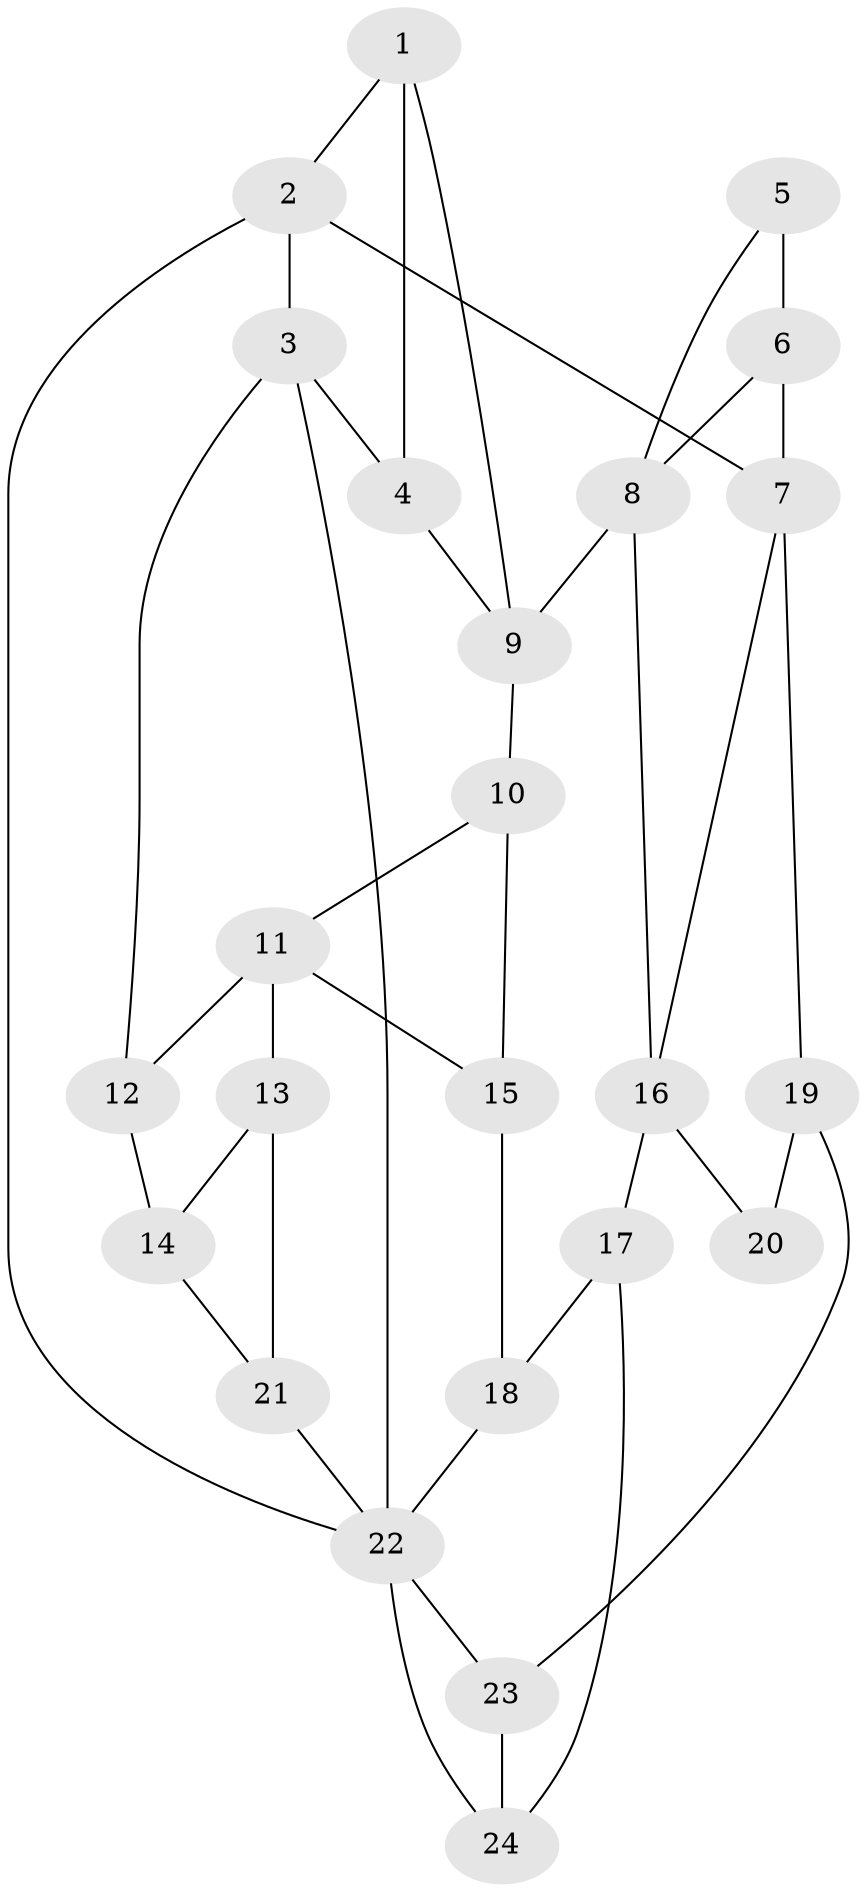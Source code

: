 // original degree distribution, {3: 0.038461538461538464, 5: 0.6282051282051282, 4: 0.16666666666666666, 6: 0.16666666666666666}
// Generated by graph-tools (version 1.1) at 2025/54/03/04/25 22:54:23]
// undirected, 24 vertices, 40 edges
graph export_dot {
  node [color=gray90,style=filled];
  1;
  2;
  3;
  4;
  5;
  6;
  7;
  8;
  9;
  10;
  11;
  12;
  13;
  14;
  15;
  16;
  17;
  18;
  19;
  20;
  21;
  22;
  23;
  24;
  1 -- 2 [weight=1.0];
  1 -- 4 [weight=2.0];
  1 -- 9 [weight=1.0];
  2 -- 3 [weight=1.0];
  2 -- 7 [weight=2.0];
  2 -- 22 [weight=1.0];
  3 -- 4 [weight=1.0];
  3 -- 12 [weight=2.0];
  3 -- 22 [weight=1.0];
  4 -- 9 [weight=1.0];
  5 -- 6 [weight=2.0];
  5 -- 8 [weight=1.0];
  6 -- 7 [weight=2.0];
  6 -- 8 [weight=1.0];
  7 -- 16 [weight=1.0];
  7 -- 19 [weight=1.0];
  8 -- 9 [weight=2.0];
  8 -- 16 [weight=1.0];
  9 -- 10 [weight=2.0];
  10 -- 11 [weight=1.0];
  10 -- 15 [weight=1.0];
  11 -- 12 [weight=1.0];
  11 -- 13 [weight=2.0];
  11 -- 15 [weight=1.0];
  12 -- 14 [weight=1.0];
  13 -- 14 [weight=1.0];
  13 -- 21 [weight=2.0];
  14 -- 21 [weight=2.0];
  15 -- 18 [weight=1.0];
  16 -- 17 [weight=2.0];
  16 -- 20 [weight=1.0];
  17 -- 18 [weight=2.0];
  17 -- 24 [weight=2.0];
  18 -- 22 [weight=1.0];
  19 -- 20 [weight=2.0];
  19 -- 23 [weight=2.0];
  21 -- 22 [weight=2.0];
  22 -- 23 [weight=1.0];
  22 -- 24 [weight=1.0];
  23 -- 24 [weight=3.0];
}
